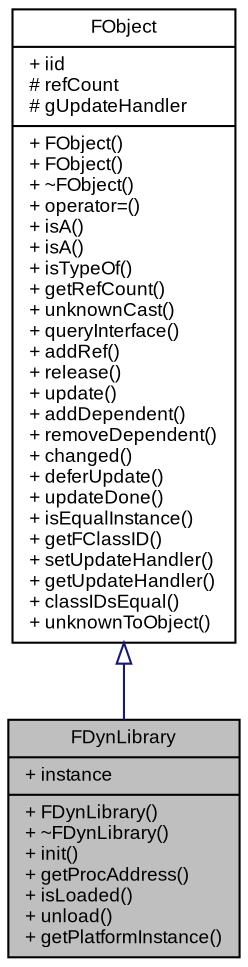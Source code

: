 digraph G
{
  bgcolor="transparent";
  edge [fontname="Arial",fontsize="9",labelfontname="Arial",labelfontsize="9"];
  node [fontname="Arial",fontsize="9",shape=record];
  Node1 [label="{FDynLibrary\n|+ instance\l|+ FDynLibrary()\l+ ~FDynLibrary()\l+ init()\l+ getProcAddress()\l+ isLoaded()\l+ unload()\l+ getPlatformInstance()\l}",height=0.2,width=0.4,color="black", fillcolor="grey75", style="filled" fontcolor="black"];
  Node2 -> Node1 [dir=back,color="midnightblue",fontsize="9",style="solid",arrowtail="empty",fontname="Arial"];
  Node2 [label="{FObject\n|+ iid\l# refCount\l# gUpdateHandler\l|+ FObject()\l+ FObject()\l+ ~FObject()\l+ operator=()\l+ isA()\l+ isA()\l+ isTypeOf()\l+ getRefCount()\l+ unknownCast()\l+ queryInterface()\l+ addRef()\l+ release()\l+ update()\l+ addDependent()\l+ removeDependent()\l+ changed()\l+ deferUpdate()\l+ updateDone()\l+ isEqualInstance()\l+ getFClassID()\l+ setUpdateHandler()\l+ getUpdateHandler()\l+ classIDsEqual()\l+ unknownToObject()\l}",height=0.2,width=0.4,color="black",URL="$classSteinberg_1_1FObject.html",tooltip="Implements FUnknown and IDependent."];
}
